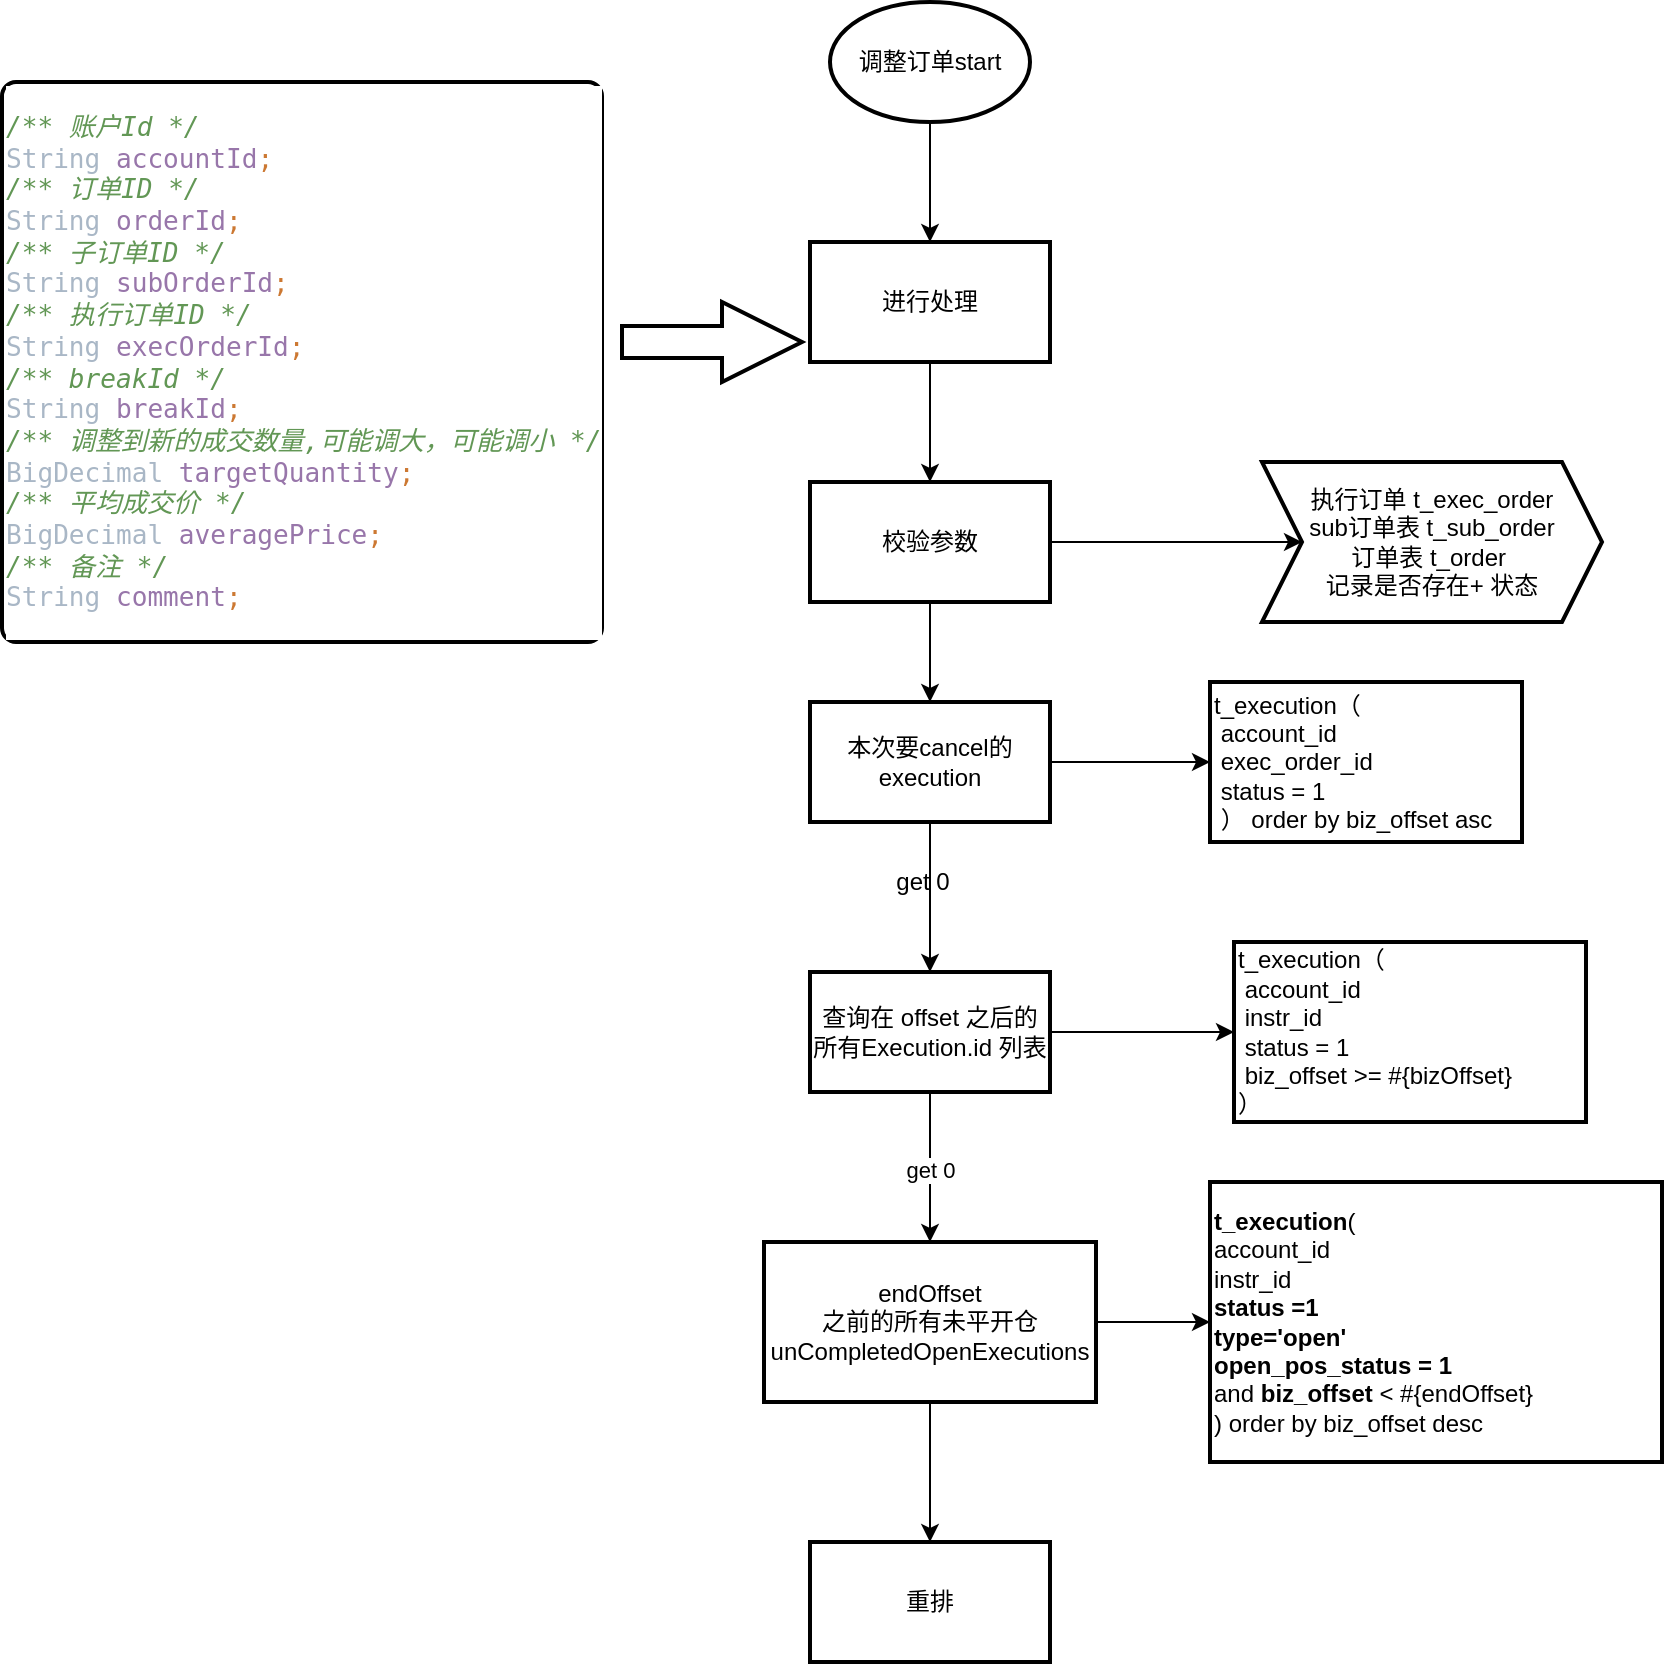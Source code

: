 <mxfile version="14.0.4" type="github">
  <diagram id="C5RBs43oDa-KdzZeNtuy" name="Page-1">
    <mxGraphModel dx="2013" dy="536" grid="1" gridSize="10" guides="1" tooltips="1" connect="1" arrows="1" fold="1" page="1" pageScale="1" pageWidth="827" pageHeight="1169" math="0" shadow="0">
      <root>
        <mxCell id="WIyWlLk6GJQsqaUBKTNV-0" />
        <mxCell id="WIyWlLk6GJQsqaUBKTNV-1" parent="WIyWlLk6GJQsqaUBKTNV-0" />
        <mxCell id="69XZJOfyv7hQDJQYWSz4-2" value="" style="edgeStyle=orthogonalEdgeStyle;rounded=0;orthogonalLoop=1;jettySize=auto;html=1;" parent="WIyWlLk6GJQsqaUBKTNV-1" source="69XZJOfyv7hQDJQYWSz4-0" target="69XZJOfyv7hQDJQYWSz4-1" edge="1">
          <mxGeometry relative="1" as="geometry" />
        </mxCell>
        <mxCell id="69XZJOfyv7hQDJQYWSz4-0" value="调整订单start" style="strokeWidth=2;html=1;shape=mxgraph.flowchart.start_1;whiteSpace=wrap;" parent="WIyWlLk6GJQsqaUBKTNV-1" vertex="1">
          <mxGeometry x="314" y="10" width="100" height="60" as="geometry" />
        </mxCell>
        <mxCell id="69XZJOfyv7hQDJQYWSz4-7" value="" style="edgeStyle=orthogonalEdgeStyle;rounded=0;orthogonalLoop=1;jettySize=auto;html=1;" parent="WIyWlLk6GJQsqaUBKTNV-1" source="69XZJOfyv7hQDJQYWSz4-1" target="69XZJOfyv7hQDJQYWSz4-6" edge="1">
          <mxGeometry relative="1" as="geometry" />
        </mxCell>
        <mxCell id="69XZJOfyv7hQDJQYWSz4-1" value="进行处理" style="whiteSpace=wrap;html=1;strokeWidth=2;" parent="WIyWlLk6GJQsqaUBKTNV-1" vertex="1">
          <mxGeometry x="304" y="130" width="120" height="60" as="geometry" />
        </mxCell>
        <mxCell id="69XZJOfyv7hQDJQYWSz4-4" value="" style="verticalLabelPosition=bottom;verticalAlign=top;html=1;strokeWidth=2;shape=mxgraph.arrows2.arrow;dy=0.6;dx=40;notch=0;" parent="WIyWlLk6GJQsqaUBKTNV-1" vertex="1">
          <mxGeometry x="210" y="160" width="90" height="40" as="geometry" />
        </mxCell>
        <mxCell id="69XZJOfyv7hQDJQYWSz4-5" value="&lt;pre style=&quot;color: rgb(169, 183, 198); font-family: &amp;quot;jetbrains mono&amp;quot;, monospace; font-size: 9.8pt;&quot;&gt;&lt;span style=&quot;color: #629755 ; font-style: italic&quot;&gt;/** 账户Id */&lt;br&gt;&lt;/span&gt;String &lt;span style=&quot;color: #9876aa&quot;&gt;accountId&lt;/span&gt;&lt;span style=&quot;color: #cc7832&quot;&gt;;&lt;br&gt;&lt;/span&gt;&lt;span style=&quot;color: #629755 ; font-style: italic&quot;&gt;/** 订单ID */&lt;br&gt;&lt;/span&gt;String &lt;span style=&quot;color: #9876aa&quot;&gt;orderId&lt;/span&gt;&lt;span style=&quot;color: #cc7832&quot;&gt;;&lt;br&gt;&lt;/span&gt;&lt;span style=&quot;color: #629755 ; font-style: italic&quot;&gt;/** 子订单ID */&lt;br&gt;&lt;/span&gt;String &lt;span style=&quot;color: #9876aa&quot;&gt;subOrderId&lt;/span&gt;&lt;span style=&quot;color: #cc7832&quot;&gt;;&lt;br&gt;&lt;/span&gt;&lt;span style=&quot;color: #629755 ; font-style: italic&quot;&gt;/** 执行订单ID */&lt;br&gt;&lt;/span&gt;String &lt;span style=&quot;color: #9876aa&quot;&gt;execOrderId&lt;/span&gt;&lt;span style=&quot;color: #cc7832&quot;&gt;;&lt;br&gt;&lt;/span&gt;&lt;span style=&quot;color: #629755 ; font-style: italic&quot;&gt;/** breakId */&lt;br&gt;&lt;/span&gt;String &lt;span style=&quot;color: #9876aa&quot;&gt;breakId&lt;/span&gt;&lt;span style=&quot;color: #cc7832&quot;&gt;;&lt;br&gt;&lt;/span&gt;&lt;span style=&quot;color: #629755 ; font-style: italic&quot;&gt;/** 调整到新的成交数量,可能调大，可能调小 */&lt;br&gt;&lt;/span&gt;BigDecimal &lt;span style=&quot;color: #9876aa&quot;&gt;targetQuantity&lt;/span&gt;&lt;span style=&quot;color: #cc7832&quot;&gt;;&lt;br&gt;&lt;/span&gt;&lt;span style=&quot;color: #629755 ; font-style: italic&quot;&gt;/** 平均成交价 */&lt;br&gt;&lt;/span&gt;BigDecimal &lt;span style=&quot;color: #9876aa&quot;&gt;averagePrice&lt;/span&gt;&lt;span style=&quot;color: #cc7832&quot;&gt;;&lt;br&gt;&lt;/span&gt;&lt;span style=&quot;color: #629755 ; font-style: italic&quot;&gt;/** 备注 */&lt;br&gt;&lt;/span&gt;String &lt;span style=&quot;color: #9876aa&quot;&gt;comment&lt;/span&gt;&lt;span style=&quot;color: #cc7832&quot;&gt;;&lt;/span&gt;&lt;/pre&gt;" style="rounded=1;whiteSpace=wrap;html=1;absoluteArcSize=1;arcSize=14;strokeWidth=2;labelBackgroundColor=#ffffff;align=left;" parent="WIyWlLk6GJQsqaUBKTNV-1" vertex="1">
          <mxGeometry x="-100" y="50" width="300" height="280" as="geometry" />
        </mxCell>
        <mxCell id="69XZJOfyv7hQDJQYWSz4-9" style="edgeStyle=orthogonalEdgeStyle;rounded=0;orthogonalLoop=1;jettySize=auto;html=1;exitX=1;exitY=0.5;exitDx=0;exitDy=0;entryX=0;entryY=0.5;entryDx=0;entryDy=0;" parent="WIyWlLk6GJQsqaUBKTNV-1" source="69XZJOfyv7hQDJQYWSz4-6" target="69XZJOfyv7hQDJQYWSz4-8" edge="1">
          <mxGeometry relative="1" as="geometry" />
        </mxCell>
        <mxCell id="69XZJOfyv7hQDJQYWSz4-15" value="" style="edgeStyle=orthogonalEdgeStyle;rounded=0;orthogonalLoop=1;jettySize=auto;html=1;" parent="WIyWlLk6GJQsqaUBKTNV-1" source="69XZJOfyv7hQDJQYWSz4-6" target="69XZJOfyv7hQDJQYWSz4-14" edge="1">
          <mxGeometry relative="1" as="geometry" />
        </mxCell>
        <mxCell id="69XZJOfyv7hQDJQYWSz4-6" value="校验参数" style="whiteSpace=wrap;html=1;strokeWidth=2;" parent="WIyWlLk6GJQsqaUBKTNV-1" vertex="1">
          <mxGeometry x="304" y="250" width="120" height="60" as="geometry" />
        </mxCell>
        <mxCell id="69XZJOfyv7hQDJQYWSz4-8" value="&lt;div&gt;执行订单 t_exec_order&lt;/div&gt;&lt;div&gt;sub订单表 t_sub_order&lt;/div&gt;&lt;div&gt;订单表 t_order&amp;nbsp;&lt;/div&gt;&lt;div&gt;记录是否存在+ 状态&lt;/div&gt;" style="shape=step;perimeter=stepPerimeter;whiteSpace=wrap;html=1;fixedSize=1;strokeWidth=2;fillColor=#FFFFFF;" parent="WIyWlLk6GJQsqaUBKTNV-1" vertex="1">
          <mxGeometry x="530" y="240" width="170" height="80" as="geometry" />
        </mxCell>
        <mxCell id="69XZJOfyv7hQDJQYWSz4-13" value="" style="edgeStyle=orthogonalEdgeStyle;rounded=0;orthogonalLoop=1;jettySize=auto;html=1;" parent="WIyWlLk6GJQsqaUBKTNV-1" source="69XZJOfyv7hQDJQYWSz4-10" target="69XZJOfyv7hQDJQYWSz4-12" edge="1">
          <mxGeometry relative="1" as="geometry" />
        </mxCell>
        <mxCell id="69XZJOfyv7hQDJQYWSz4-22" value="" style="edgeStyle=orthogonalEdgeStyle;rounded=0;orthogonalLoop=1;jettySize=auto;html=1;" parent="WIyWlLk6GJQsqaUBKTNV-1" source="69XZJOfyv7hQDJQYWSz4-10" target="69XZJOfyv7hQDJQYWSz4-21" edge="1">
          <mxGeometry relative="1" as="geometry" />
        </mxCell>
        <mxCell id="69XZJOfyv7hQDJQYWSz4-23" value="get 0" style="edgeLabel;html=1;align=center;verticalAlign=middle;resizable=0;points=[];" parent="69XZJOfyv7hQDJQYWSz4-22" vertex="1" connectable="0">
          <mxGeometry x="-0.111" relative="1" as="geometry">
            <mxPoint y="5" as="offset" />
          </mxGeometry>
        </mxCell>
        <mxCell id="69XZJOfyv7hQDJQYWSz4-10" value="查询在 offset 之后的所有Execution.id 列表&lt;br&gt;" style="whiteSpace=wrap;html=1;strokeWidth=2;" parent="WIyWlLk6GJQsqaUBKTNV-1" vertex="1">
          <mxGeometry x="304" y="495" width="120" height="60" as="geometry" />
        </mxCell>
        <mxCell id="69XZJOfyv7hQDJQYWSz4-12" value="&lt;div&gt;t_execution（&lt;/div&gt;&lt;div&gt;&amp;nbsp;account_id&lt;/div&gt;&lt;div&gt;&amp;nbsp;instr_id&lt;/div&gt;&lt;div&gt;&amp;nbsp;status = 1&lt;/div&gt;&lt;div&gt;&amp;nbsp;biz_offset &amp;gt;= #{bizOffset}&amp;nbsp;&lt;/div&gt;&lt;div&gt;）&lt;/div&gt;" style="whiteSpace=wrap;html=1;strokeWidth=2;align=left;" parent="WIyWlLk6GJQsqaUBKTNV-1" vertex="1">
          <mxGeometry x="516" y="480" width="176" height="90" as="geometry" />
        </mxCell>
        <mxCell id="69XZJOfyv7hQDJQYWSz4-17" value="" style="edgeStyle=orthogonalEdgeStyle;rounded=0;orthogonalLoop=1;jettySize=auto;html=1;" parent="WIyWlLk6GJQsqaUBKTNV-1" source="69XZJOfyv7hQDJQYWSz4-14" target="69XZJOfyv7hQDJQYWSz4-16" edge="1">
          <mxGeometry relative="1" as="geometry" />
        </mxCell>
        <mxCell id="69XZJOfyv7hQDJQYWSz4-18" style="edgeStyle=orthogonalEdgeStyle;rounded=0;orthogonalLoop=1;jettySize=auto;html=1;exitX=0.5;exitY=1;exitDx=0;exitDy=0;" parent="WIyWlLk6GJQsqaUBKTNV-1" source="69XZJOfyv7hQDJQYWSz4-14" target="69XZJOfyv7hQDJQYWSz4-10" edge="1">
          <mxGeometry relative="1" as="geometry" />
        </mxCell>
        <mxCell id="69XZJOfyv7hQDJQYWSz4-14" value="本次要cancel的execution" style="whiteSpace=wrap;html=1;strokeWidth=2;" parent="WIyWlLk6GJQsqaUBKTNV-1" vertex="1">
          <mxGeometry x="304" y="360" width="120" height="60" as="geometry" />
        </mxCell>
        <mxCell id="69XZJOfyv7hQDJQYWSz4-16" value="&lt;div&gt;t_execution（&lt;/div&gt;&lt;div&gt;&amp;nbsp;account_id&lt;/div&gt;&lt;div&gt;&amp;nbsp;exec_order_id&lt;/div&gt;&lt;div&gt;&amp;nbsp;status = 1&lt;/div&gt;&lt;div style=&quot;&quot;&gt;&amp;nbsp;） order by biz_offset asc&amp;nbsp;&lt;/div&gt;" style="whiteSpace=wrap;html=1;strokeWidth=2;align=left;" parent="WIyWlLk6GJQsqaUBKTNV-1" vertex="1">
          <mxGeometry x="504" y="350" width="156" height="80" as="geometry" />
        </mxCell>
        <mxCell id="69XZJOfyv7hQDJQYWSz4-19" value="get 0" style="text;html=1;align=center;verticalAlign=middle;resizable=0;points=[];autosize=1;" parent="WIyWlLk6GJQsqaUBKTNV-1" vertex="1">
          <mxGeometry x="340" y="440" width="40" height="20" as="geometry" />
        </mxCell>
        <mxCell id="69XZJOfyv7hQDJQYWSz4-25" value="" style="edgeStyle=orthogonalEdgeStyle;rounded=0;orthogonalLoop=1;jettySize=auto;html=1;" parent="WIyWlLk6GJQsqaUBKTNV-1" source="69XZJOfyv7hQDJQYWSz4-21" target="69XZJOfyv7hQDJQYWSz4-24" edge="1">
          <mxGeometry relative="1" as="geometry" />
        </mxCell>
        <mxCell id="69XZJOfyv7hQDJQYWSz4-27" value="" style="edgeStyle=orthogonalEdgeStyle;rounded=0;orthogonalLoop=1;jettySize=auto;html=1;" parent="WIyWlLk6GJQsqaUBKTNV-1" source="69XZJOfyv7hQDJQYWSz4-21" target="69XZJOfyv7hQDJQYWSz4-26" edge="1">
          <mxGeometry relative="1" as="geometry" />
        </mxCell>
        <mxCell id="69XZJOfyv7hQDJQYWSz4-21" value="endOffset &lt;br&gt;之前的所有未平开仓&lt;br&gt;unCompletedOpenExecutions" style="whiteSpace=wrap;html=1;strokeWidth=2;" parent="WIyWlLk6GJQsqaUBKTNV-1" vertex="1">
          <mxGeometry x="281" y="630" width="166" height="80" as="geometry" />
        </mxCell>
        <mxCell id="69XZJOfyv7hQDJQYWSz4-24" value="&lt;div&gt;&lt;b&gt;t_execution&lt;/b&gt;(&lt;/div&gt;&lt;div&gt;account_id&lt;/div&gt;&lt;div&gt;instr_id&lt;/div&gt;&lt;div&gt;&lt;b&gt;status =1&amp;nbsp;&lt;/b&gt;&lt;/div&gt;&lt;div&gt;&lt;b&gt;type=&#39;open&#39;&lt;/b&gt;&lt;/div&gt;&lt;div&gt;&lt;b&gt;open_pos_status = 1&amp;nbsp;&lt;/b&gt;&lt;/div&gt;&lt;div&gt;and &lt;b&gt;biz_offset&lt;/b&gt; &amp;lt; #{endOffset}&lt;/div&gt;&lt;div&gt;) order by biz_offset desc&amp;nbsp;&lt;/div&gt;" style="whiteSpace=wrap;html=1;strokeWidth=2;align=left;" parent="WIyWlLk6GJQsqaUBKTNV-1" vertex="1">
          <mxGeometry x="504" y="600" width="226" height="140" as="geometry" />
        </mxCell>
        <mxCell id="69XZJOfyv7hQDJQYWSz4-26" value="重排" style="whiteSpace=wrap;html=1;strokeWidth=2;" parent="WIyWlLk6GJQsqaUBKTNV-1" vertex="1">
          <mxGeometry x="304" y="780" width="120" height="60" as="geometry" />
        </mxCell>
      </root>
    </mxGraphModel>
  </diagram>
</mxfile>
